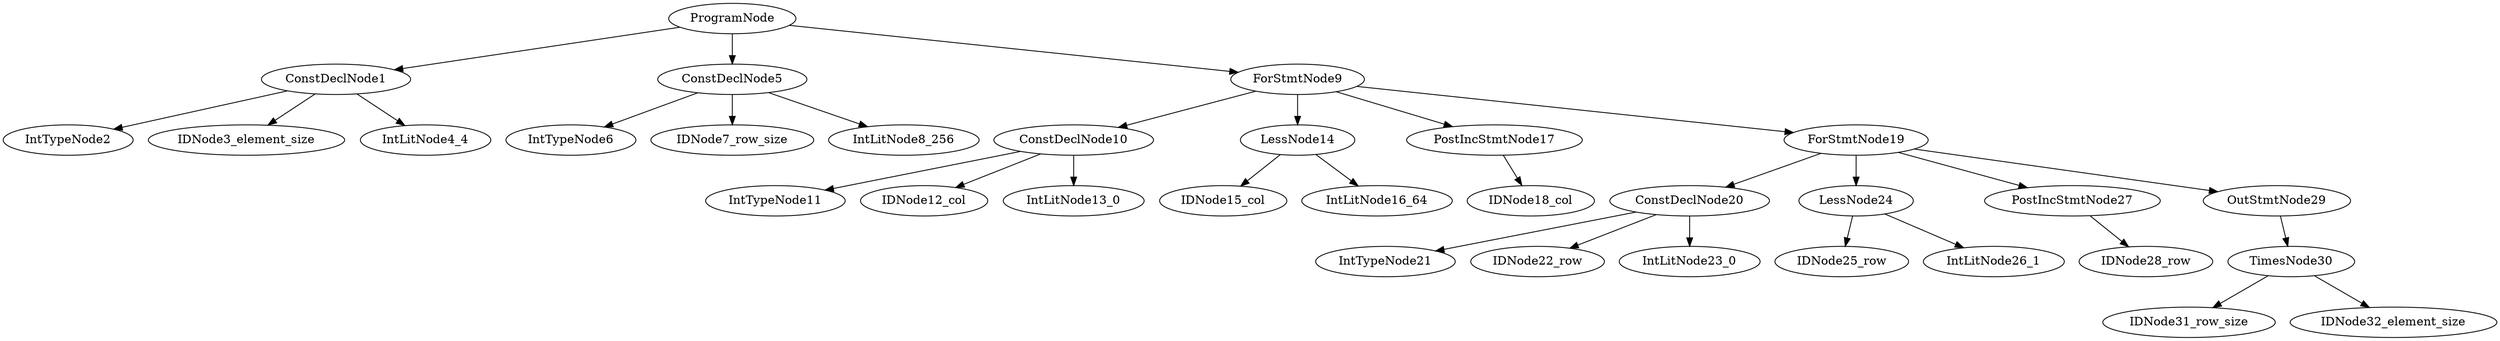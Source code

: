 digraph G {
ConstDeclNode1 -> IntTypeNode2;
ConstDeclNode1 -> IDNode3_element_size;
ConstDeclNode1 -> IntLitNode4_4;
ProgramNode -> ConstDeclNode1;
ConstDeclNode5 -> IntTypeNode6;
ConstDeclNode5 -> IDNode7_row_size;
ConstDeclNode5 -> IntLitNode8_256;
ProgramNode -> ConstDeclNode5;
ConstDeclNode10 -> IntTypeNode11;
ConstDeclNode10 -> IDNode12_col;
ConstDeclNode10 -> IntLitNode13_0;
LessNode14 -> IDNode15_col;
LessNode14 -> IntLitNode16_64;
PostIncStmtNode17 -> IDNode18_col;
ForStmtNode9 -> ConstDeclNode10;
ForStmtNode9 -> LessNode14;
ForStmtNode9 -> PostIncStmtNode17;
ConstDeclNode20 -> IntTypeNode21;
ConstDeclNode20 -> IDNode22_row;
ConstDeclNode20 -> IntLitNode23_0;
LessNode24 -> IDNode25_row;
LessNode24 -> IntLitNode26_1;
PostIncStmtNode27 -> IDNode28_row;
ForStmtNode19 -> ConstDeclNode20;
ForStmtNode19 -> LessNode24;
ForStmtNode19 -> PostIncStmtNode27;
TimesNode30 -> IDNode31_row_size;
TimesNode30 -> IDNode32_element_size;
OutStmtNode29 -> TimesNode30;
ForStmtNode19 -> OutStmtNode29;
ForStmtNode9 -> ForStmtNode19;
ProgramNode -> ForStmtNode9;
}

